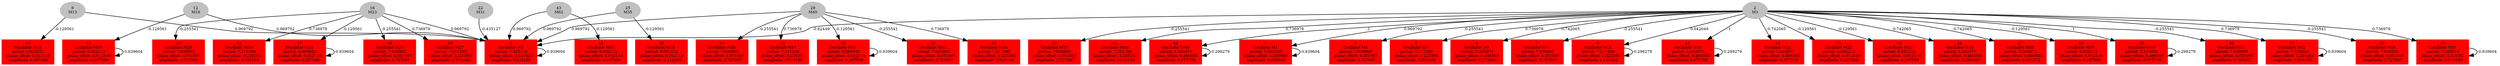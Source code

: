  digraph g{ forcelabels=true;
1 [label=<1<BR />Oscillator M1<BR /> period: 5.985535<BR /> phase_offset: 1.000000<BR /> amplitude: 5.998045>, shape=box,color=red,style=filled,fontsize=8];2[label=<2<BR/>M3>,color="grey",style=filled,fontsize=8];
3 [label=<3<BR />Oscillator M4<BR /> period: 7.425312<BR /> phase_offset: 3.447623<BR /> amplitude: 5.231198>, shape=box,color=red,style=filled,fontsize=8];4 [label=<4<BR />Oscillator M6<BR /> period: 7.636905<BR /> phase_offset: 4.051007<BR /> amplitude: 3.727647>, shape=box,color=red,style=filled,fontsize=8];5 [label=<5<BR />Oscillator M7<BR /> period: 7.211298<BR /> phase_offset: 3.225351<BR /> amplitude: 3.516169>, shape=box,color=red,style=filled,fontsize=8];6 [label=<6<BR />Oscillator M9<BR /> period: 5.205073<BR /> phase_offset: 8.466503<BR /> amplitude: 6.372665>, shape=box,color=red,style=filled,fontsize=8];7 [label=<7<BR />Oscillator M11<BR /> period: 7.636905<BR /> phase_offset: 4.051007<BR /> amplitude: 3.727647>, shape=box,color=red,style=filled,fontsize=8];8 [label=<8<BR />Oscillator M12<BR /> period: 7.211298<BR /> phase_offset: 3.225351<BR /> amplitude: 4.134692>, shape=box,color=red,style=filled,fontsize=8];9[label=<9<BR/>M13>,color="grey",style=filled,fontsize=8];
10 [label=<10<BR />Oscillator M14<BR /> period: 6.852212<BR /> phase_offset: 6.012119<BR /> amplitude: 6.297506>, shape=box,color=red,style=filled,fontsize=8];11 [label=<11<BR />Oscillator M16<BR /> period: 5.205073<BR /> phase_offset: 8.466503<BR /> amplitude: 6.975795>, shape=box,color=red,style=filled,fontsize=8];12[label=<12<BR/>M18>,color="grey",style=filled,fontsize=8];
13 [label=<13<BR />Oscillator M19<BR /> period: 6.852212<BR /> phase_offset: 6.012119<BR /> amplitude: 6.297506>, shape=box,color=red,style=filled,fontsize=8];14 [label=<14<BR />Oscillator M21<BR /> period: 5.205073<BR /> phase_offset: 8.466503<BR /> amplitude: 6.357272>, shape=box,color=red,style=filled,fontsize=8];15 [label=<15<BR />Oscillator M22<BR /> period: 6.852212<BR /> phase_offset: 6.012119<BR /> amplitude: 6.297506>, shape=box,color=red,style=filled,fontsize=8];16[label=<16<BR/>M23>,color="grey",style=filled,fontsize=8];
17 [label=<17<BR />Oscillator M24<BR /> period: 6.966832<BR /> phase_offset: 6.012119<BR /> amplitude: 6.297506>, shape=box,color=red,style=filled,fontsize=8];18 [label=<18<BR />Oscillator M26<BR /> period: 7.636905<BR /> phase_offset: 4.051007<BR /> amplitude: 3.727647>, shape=box,color=red,style=filled,fontsize=8];19 [label=<19<BR />Oscillator M27<BR /> period: 7.211298<BR /> phase_offset: 3.225351<BR /> amplitude: 3.516169>, shape=box,color=red,style=filled,fontsize=8];20 [label=<20<BR />Oscillator M29<BR /> period: 7.636905<BR /> phase_offset: 4.051007<BR /> amplitude: 3.727647>, shape=box,color=red,style=filled,fontsize=8];21 [label=<21<BR />Oscillator M30<BR /> period: 7.211298<BR /> phase_offset: 3.225351<BR /> amplitude: 3.516169>, shape=box,color=red,style=filled,fontsize=8];22[label=<22<BR/>M31>,color="grey",style=filled,fontsize=8];
23 [label=<23<BR />Oscillator M32<BR /> period: 6.852212<BR /> phase_offset: 6.012119<BR /> amplitude: 6.297506>, shape=box,color=red,style=filled,fontsize=8];24 [label=<24<BR />Oscillator M34<BR /> period: 5.205073<BR /> phase_offset: 8.466503<BR /> amplitude: 5.580060>, shape=box,color=red,style=filled,fontsize=8];25[label=<25<BR/>M35>,color="grey",style=filled,fontsize=8];
26 [label=<26<BR />Oscillator M36<BR /> period: 6.852212<BR /> phase_offset: 6.012119<BR /> amplitude: 6.312899>, shape=box,color=red,style=filled,fontsize=8];27 [label=<27<BR />Oscillator M38<BR /> period: 5.205073<BR /> phase_offset: 8.466503<BR /> amplitude: 6.357272>, shape=box,color=red,style=filled,fontsize=8];28 [label=<28<BR />Oscillator M39<BR /> period: 6.852212<BR /> phase_offset: 6.012119<BR /> amplitude: 6.297506>, shape=box,color=red,style=filled,fontsize=8];29[label=<29<BR/>M40>,color="grey",style=filled,fontsize=8];
30 [label=<30<BR />Oscillator M41<BR /> period: 6.966832<BR /> phase_offset: 6.012119<BR /> amplitude: 6.297506>, shape=box,color=red,style=filled,fontsize=8];31 [label=<31<BR />Oscillator M43<BR /> period: 7.636905<BR /> phase_offset: 4.051007<BR /> amplitude: 3.727647>, shape=box,color=red,style=filled,fontsize=8];32 [label=<32<BR />Oscillator M44<BR /> period: 7.211298<BR /> phase_offset: 3.225351<BR /> amplitude: 3.516169>, shape=box,color=red,style=filled,fontsize=8];33 [label=<33<BR />Oscillator M46<BR /> period: 7.636905<BR /> phase_offset: 4.051007<BR /> amplitude: 3.727647>, shape=box,color=red,style=filled,fontsize=8];34 [label=<34<BR />Oscillator M47<BR /> period: 7.211298<BR /> phase_offset: 3.225351<BR /> amplitude: 3.516169>, shape=box,color=red,style=filled,fontsize=8];35 [label=<35<BR />Oscillator M49<BR /> period: 5.319693<BR /> phase_offset: 8.466503<BR /> amplitude: 6.975795>, shape=box,color=red,style=filled,fontsize=8];36 [label=<36<BR />Oscillator M51<BR /> period: 7.636905<BR /> phase_offset: 4.051007<BR /> amplitude: 3.727647>, shape=box,color=red,style=filled,fontsize=8];37 [label=<37<BR />Oscillator M52<BR /> period: 7.325918<BR /> phase_offset: 3.225351<BR /> amplitude: 3.516169>, shape=box,color=red,style=filled,fontsize=8];38 [label=<38<BR />Oscillator M54<BR /> period: 7.636905<BR /> phase_offset: 4.051007<BR /> amplitude: 3.727647>, shape=box,color=red,style=filled,fontsize=8];39 [label=<39<BR />Oscillator M55<BR /> period: 7.325918<BR /> phase_offset: 3.225351<BR /> amplitude: 3.516169>, shape=box,color=red,style=filled,fontsize=8];40 [label=<40<BR />Oscillator M57<BR /> period: 7.636905<BR /> phase_offset: 4.051007<BR /> amplitude: 3.727647>, shape=box,color=red,style=filled,fontsize=8];41 [label=<41<BR />Oscillator M58<BR /> period: 7.211298<BR /> phase_offset: 3.225351<BR /> amplitude: 3.516169>, shape=box,color=red,style=filled,fontsize=8];42 [label=<42<BR />Oscillator M60<BR /> period: 5.205073<BR /> phase_offset: 8.466503<BR /> amplitude: 6.975795>, shape=box,color=red,style=filled,fontsize=8];43[label=<43<BR/>M62>,color="grey",style=filled,fontsize=8];
44 [label=<44<BR />Oscillator M63<BR /> period: 6.852212<BR /> phase_offset: 6.012119<BR /> amplitude: 6.297506>, shape=box,color=red,style=filled,fontsize=8];1 -> 1[label="-0.939604 ",fontsize="8"];
2 -> 1[label="0.969792 ",fontsize="8"];
2 -> 3[label="-0.82449 ",fontsize="8"];
2 -> 4[label="-0.255541 ",fontsize="8"];
2 -> 5[label="0.736978 ",fontsize="8"];
2 -> 6[label="-0.742065 ",fontsize="8"];
2 -> 7[label="-0.255541 ",fontsize="8"];
2 -> 8[label="0.042049 ",fontsize="8"];
2 -> 11[label="-1 ",fontsize="8"];
2 -> 14[label="-0.742065 ",fontsize="8"];
2 -> 15[label="-0.129561 ",fontsize="8"];
2 -> 23[label="-0.129561 ",fontsize="8"];
2 -> 24[label="-0.742065 ",fontsize="8"];
2 -> 27[label="-0.742065 ",fontsize="8"];
2 -> 28[label="-0.129561 ",fontsize="8"];
2 -> 35[label="-1 ",fontsize="8"];
2 -> 36[label="-0.255541 ",fontsize="8"];
2 -> 37[label="0.736978 ",fontsize="8"];
2 -> 38[label="-0.255541 ",fontsize="8"];
2 -> 39[label="0.736978 ",fontsize="8"];
2 -> 40[label="-0.255541 ",fontsize="8"];
2 -> 41[label="0.736978 ",fontsize="8"];
2 -> 42[label="-1 ",fontsize="8"];
3 -> 3[label="-0.939604 ",fontsize="8"];
8 -> 8[label="-0.298279 ",fontsize="8"];
9 -> 3[label="0.969792 ",fontsize="8"];
9 -> 10[label="-0.129561 ",fontsize="8"];
11 -> 11[label="-0.298279 ",fontsize="8"];
12 -> 3[label="0.969792 ",fontsize="8"];
12 -> 13[label="-0.129561 ",fontsize="8"];
13 -> 13[label="-0.939604 ",fontsize="8"];
16 -> 3[label="0.969792 ",fontsize="8"];
16 -> 17[label="-0.129561 ",fontsize="8"];
16 -> 18[label="-0.255541 ",fontsize="8"];
16 -> 19[label="0.736978 ",fontsize="8"];
16 -> 20[label="-0.255541 ",fontsize="8"];
16 -> 21[label="0.736978 ",fontsize="8"];
17 -> 17[label="-0.939604 ",fontsize="8"];
22 -> 3[label="-0.435127 ",fontsize="8"];
25 -> 3[label="0.969792 ",fontsize="8"];
25 -> 26[label="-0.129561 ",fontsize="8"];
29 -> 3[label="0.969792 ",fontsize="8"];
29 -> 30[label="-0.129561 ",fontsize="8"];
29 -> 31[label="-0.255541 ",fontsize="8"];
29 -> 32[label="0.736978 ",fontsize="8"];
29 -> 33[label="-0.255541 ",fontsize="8"];
29 -> 34[label="0.736978 ",fontsize="8"];
30 -> 30[label="-0.939604 ",fontsize="8"];
35 -> 35[label="-0.298279 ",fontsize="8"];
37 -> 37[label="-0.939604 ",fontsize="8"];
39 -> 39[label="-0.939604 ",fontsize="8"];
42 -> 42[label="-0.298279 ",fontsize="8"];
43 -> 3[label="0.969792 ",fontsize="8"];
43 -> 44[label="-0.129561 ",fontsize="8"];
 }
